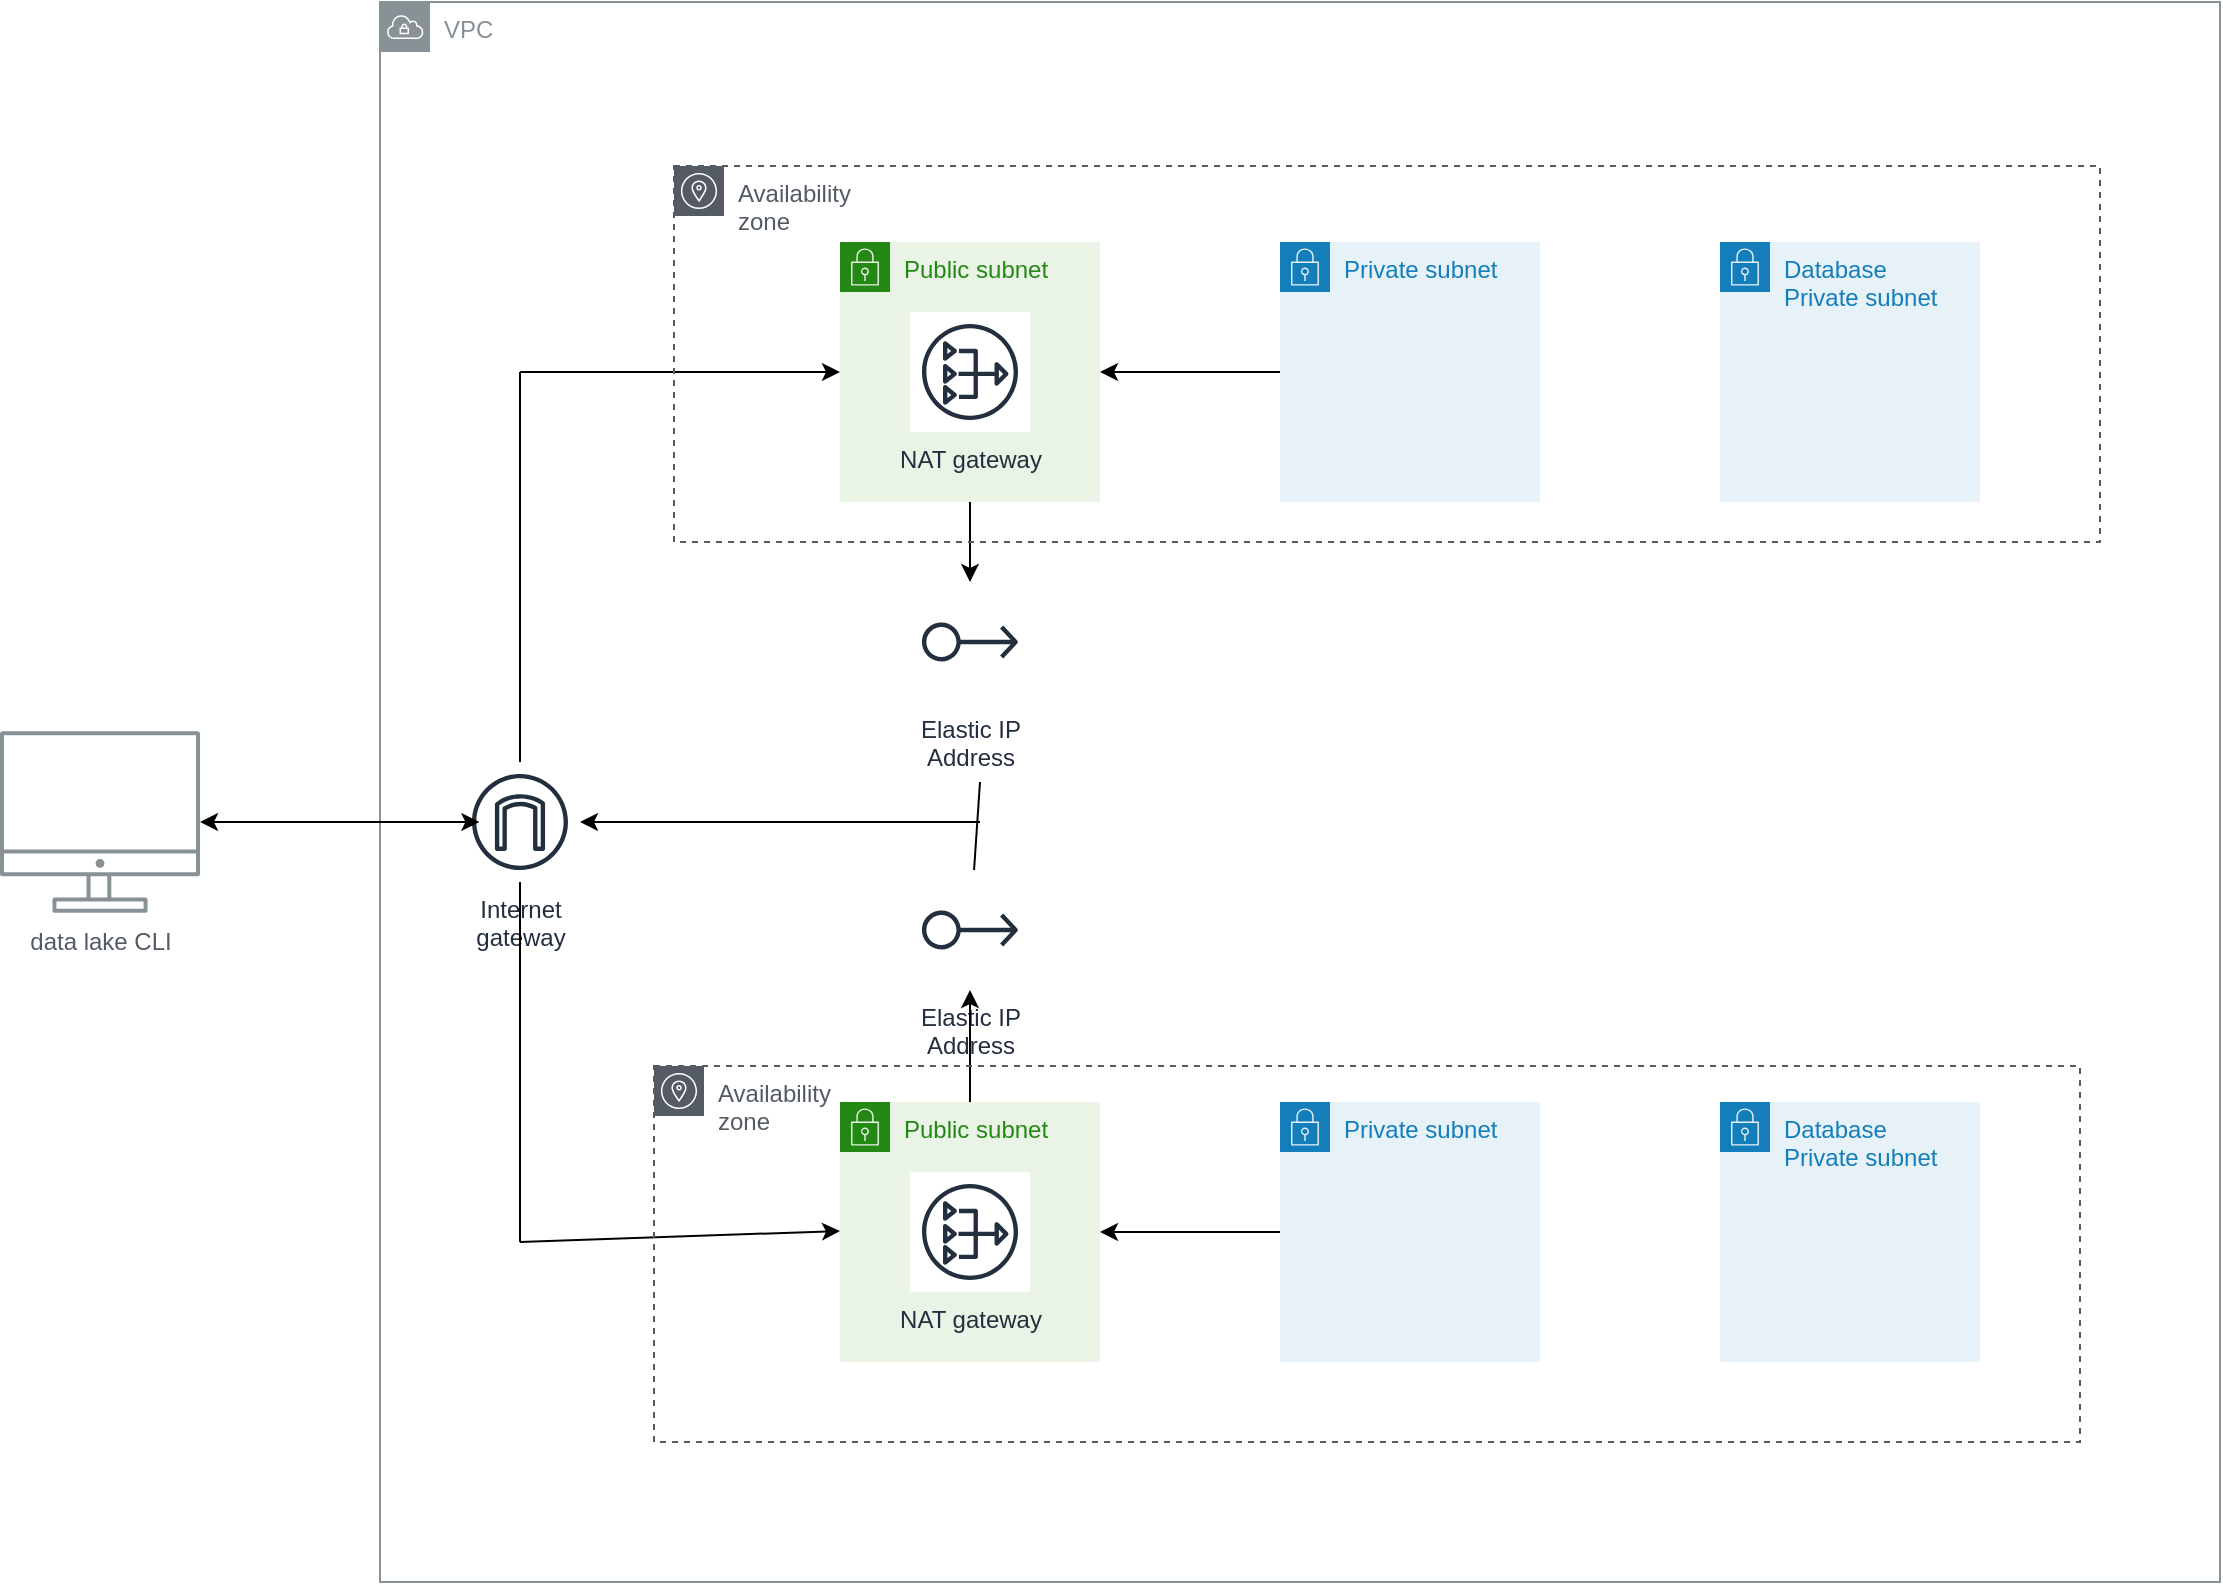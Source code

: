 <mxfile version="16.1.4" type="device"><diagram id="Ht1M8jgEwFfnCIfOTk4-" name="Page-1"><mxGraphModel dx="2287" dy="1969" grid="1" gridSize="10" guides="1" tooltips="1" connect="1" arrows="1" fold="1" page="1" pageScale="1" pageWidth="1169" pageHeight="827" math="0" shadow="0"><root><mxCell id="0"/><mxCell id="1" parent="0"/><mxCell id="UEzPUAAOIrF-is8g5C7q-109" value="data lake CLI" style="outlineConnect=0;gradientColor=none;fontColor=#545B64;strokeColor=none;fillColor=#879196;dashed=0;verticalLabelPosition=bottom;verticalAlign=top;align=center;html=1;fontSize=12;fontStyle=0;aspect=fixed;shape=mxgraph.aws4.illustration_desktop;pointerEvents=1;labelBackgroundColor=#ffffff;" parent="1" vertex="1"><mxGeometry x="-100" y="284.5" width="100" height="91" as="geometry"/></mxCell><mxCell id="hHMZ7zR0GgD4yZqF5xef-7" value="Public subnet" style="points=[[0,0],[0.25,0],[0.5,0],[0.75,0],[1,0],[1,0.25],[1,0.5],[1,0.75],[1,1],[0.75,1],[0.5,1],[0.25,1],[0,1],[0,0.75],[0,0.5],[0,0.25]];outlineConnect=0;gradientColor=none;html=1;whiteSpace=wrap;fontSize=12;fontStyle=0;container=1;pointerEvents=0;collapsible=0;recursiveResize=0;shape=mxgraph.aws4.group;grIcon=mxgraph.aws4.group_security_group;grStroke=0;strokeColor=#248814;fillColor=#E9F3E6;verticalAlign=top;align=left;spacingLeft=30;fontColor=#248814;dashed=0;" vertex="1" parent="1"><mxGeometry x="320" y="40" width="130" height="130" as="geometry"/></mxCell><mxCell id="hHMZ7zR0GgD4yZqF5xef-12" value="NAT gateway" style="sketch=0;outlineConnect=0;fontColor=#232F3E;gradientColor=none;strokeColor=#232F3E;fillColor=#ffffff;dashed=0;verticalLabelPosition=bottom;verticalAlign=top;align=center;html=1;fontSize=12;fontStyle=0;aspect=fixed;shape=mxgraph.aws4.resourceIcon;resIcon=mxgraph.aws4.nat_gateway;" vertex="1" parent="hHMZ7zR0GgD4yZqF5xef-7"><mxGeometry x="35" y="35" width="60" height="60" as="geometry"/></mxCell><mxCell id="hHMZ7zR0GgD4yZqF5xef-8" value="Database &lt;br&gt;Private subnet" style="points=[[0,0],[0.25,0],[0.5,0],[0.75,0],[1,0],[1,0.25],[1,0.5],[1,0.75],[1,1],[0.75,1],[0.5,1],[0.25,1],[0,1],[0,0.75],[0,0.5],[0,0.25]];outlineConnect=0;gradientColor=none;html=1;whiteSpace=wrap;fontSize=12;fontStyle=0;container=1;pointerEvents=0;collapsible=0;recursiveResize=0;shape=mxgraph.aws4.group;grIcon=mxgraph.aws4.group_security_group;grStroke=0;strokeColor=#147EBA;fillColor=#E6F2F8;verticalAlign=top;align=left;spacingLeft=30;fontColor=#147EBA;dashed=0;" vertex="1" parent="1"><mxGeometry x="760" y="40" width="130" height="130" as="geometry"/></mxCell><mxCell id="hHMZ7zR0GgD4yZqF5xef-9" value="Private subnet" style="points=[[0,0],[0.25,0],[0.5,0],[0.75,0],[1,0],[1,0.25],[1,0.5],[1,0.75],[1,1],[0.75,1],[0.5,1],[0.25,1],[0,1],[0,0.75],[0,0.5],[0,0.25]];outlineConnect=0;gradientColor=none;html=1;whiteSpace=wrap;fontSize=12;fontStyle=0;container=1;pointerEvents=0;collapsible=0;recursiveResize=0;shape=mxgraph.aws4.group;grIcon=mxgraph.aws4.group_security_group;grStroke=0;strokeColor=#147EBA;fillColor=#E6F2F8;verticalAlign=top;align=left;spacingLeft=30;fontColor=#147EBA;dashed=0;" vertex="1" parent="1"><mxGeometry x="540" y="40" width="130" height="130" as="geometry"/></mxCell><mxCell id="hHMZ7zR0GgD4yZqF5xef-13" value="" style="endArrow=classic;html=1;rounded=0;" edge="1" parent="1" source="hHMZ7zR0GgD4yZqF5xef-9" target="hHMZ7zR0GgD4yZqF5xef-7"><mxGeometry width="50" height="50" relative="1" as="geometry"><mxPoint x="700" y="210" as="sourcePoint"/><mxPoint x="750" y="160" as="targetPoint"/></mxGeometry></mxCell><mxCell id="hHMZ7zR0GgD4yZqF5xef-15" value="Elastic IP&#10;Address" style="sketch=0;outlineConnect=0;fontColor=#232F3E;gradientColor=none;strokeColor=#232F3E;fillColor=#ffffff;dashed=0;verticalLabelPosition=bottom;verticalAlign=top;align=center;html=1;fontSize=12;fontStyle=0;aspect=fixed;shape=mxgraph.aws4.resourceIcon;resIcon=mxgraph.aws4.elastic_ip_address;" vertex="1" parent="1"><mxGeometry x="355" y="210" width="60" height="60" as="geometry"/></mxCell><mxCell id="hHMZ7zR0GgD4yZqF5xef-16" value="" style="endArrow=classic;html=1;rounded=0;exitX=0.5;exitY=1;exitDx=0;exitDy=0;" edge="1" parent="1" source="hHMZ7zR0GgD4yZqF5xef-7" target="hHMZ7zR0GgD4yZqF5xef-15"><mxGeometry width="50" height="50" relative="1" as="geometry"><mxPoint x="370" y="180" as="sourcePoint"/><mxPoint x="750" y="160" as="targetPoint"/></mxGeometry></mxCell><mxCell id="hHMZ7zR0GgD4yZqF5xef-25" value="Public subnet" style="points=[[0,0],[0.25,0],[0.5,0],[0.75,0],[1,0],[1,0.25],[1,0.5],[1,0.75],[1,1],[0.75,1],[0.5,1],[0.25,1],[0,1],[0,0.75],[0,0.5],[0,0.25]];outlineConnect=0;gradientColor=none;html=1;whiteSpace=wrap;fontSize=12;fontStyle=0;container=1;pointerEvents=0;collapsible=0;recursiveResize=0;shape=mxgraph.aws4.group;grIcon=mxgraph.aws4.group_security_group;grStroke=0;strokeColor=#248814;fillColor=#E9F3E6;verticalAlign=top;align=left;spacingLeft=30;fontColor=#248814;dashed=0;" vertex="1" parent="1"><mxGeometry x="320" y="470" width="130" height="130" as="geometry"/></mxCell><mxCell id="hHMZ7zR0GgD4yZqF5xef-26" value="NAT gateway" style="sketch=0;outlineConnect=0;fontColor=#232F3E;gradientColor=none;strokeColor=#232F3E;fillColor=#ffffff;dashed=0;verticalLabelPosition=bottom;verticalAlign=top;align=center;html=1;fontSize=12;fontStyle=0;aspect=fixed;shape=mxgraph.aws4.resourceIcon;resIcon=mxgraph.aws4.nat_gateway;" vertex="1" parent="hHMZ7zR0GgD4yZqF5xef-25"><mxGeometry x="35" y="35" width="60" height="60" as="geometry"/></mxCell><mxCell id="hHMZ7zR0GgD4yZqF5xef-27" value="Database &lt;br&gt;Private subnet" style="points=[[0,0],[0.25,0],[0.5,0],[0.75,0],[1,0],[1,0.25],[1,0.5],[1,0.75],[1,1],[0.75,1],[0.5,1],[0.25,1],[0,1],[0,0.75],[0,0.5],[0,0.25]];outlineConnect=0;gradientColor=none;html=1;whiteSpace=wrap;fontSize=12;fontStyle=0;container=1;pointerEvents=0;collapsible=0;recursiveResize=0;shape=mxgraph.aws4.group;grIcon=mxgraph.aws4.group_security_group;grStroke=0;strokeColor=#147EBA;fillColor=#E6F2F8;verticalAlign=top;align=left;spacingLeft=30;fontColor=#147EBA;dashed=0;" vertex="1" parent="1"><mxGeometry x="760" y="470" width="130" height="130" as="geometry"/></mxCell><mxCell id="hHMZ7zR0GgD4yZqF5xef-28" value="Private subnet" style="points=[[0,0],[0.25,0],[0.5,0],[0.75,0],[1,0],[1,0.25],[1,0.5],[1,0.75],[1,1],[0.75,1],[0.5,1],[0.25,1],[0,1],[0,0.75],[0,0.5],[0,0.25]];outlineConnect=0;gradientColor=none;html=1;whiteSpace=wrap;fontSize=12;fontStyle=0;container=1;pointerEvents=0;collapsible=0;recursiveResize=0;shape=mxgraph.aws4.group;grIcon=mxgraph.aws4.group_security_group;grStroke=0;strokeColor=#147EBA;fillColor=#E6F2F8;verticalAlign=top;align=left;spacingLeft=30;fontColor=#147EBA;dashed=0;" vertex="1" parent="1"><mxGeometry x="540" y="470" width="130" height="130" as="geometry"/></mxCell><mxCell id="hHMZ7zR0GgD4yZqF5xef-29" value="" style="endArrow=classic;html=1;rounded=0;" edge="1" parent="1" source="hHMZ7zR0GgD4yZqF5xef-28" target="hHMZ7zR0GgD4yZqF5xef-25"><mxGeometry width="50" height="50" relative="1" as="geometry"><mxPoint x="700" y="640" as="sourcePoint"/><mxPoint x="750" y="590" as="targetPoint"/></mxGeometry></mxCell><mxCell id="hHMZ7zR0GgD4yZqF5xef-30" value="Elastic IP&#10;Address" style="sketch=0;outlineConnect=0;fontColor=#232F3E;gradientColor=none;strokeColor=#232F3E;fillColor=#ffffff;dashed=0;verticalLabelPosition=bottom;verticalAlign=top;align=center;html=1;fontSize=12;fontStyle=0;aspect=fixed;shape=mxgraph.aws4.resourceIcon;resIcon=mxgraph.aws4.elastic_ip_address;" vertex="1" parent="1"><mxGeometry x="355" y="354" width="60" height="60" as="geometry"/></mxCell><mxCell id="hHMZ7zR0GgD4yZqF5xef-31" value="" style="endArrow=classic;html=1;rounded=0;" edge="1" parent="1" target="hHMZ7zR0GgD4yZqF5xef-30"><mxGeometry width="50" height="50" relative="1" as="geometry"><mxPoint x="385" y="470" as="sourcePoint"/><mxPoint x="750" y="590" as="targetPoint"/></mxGeometry></mxCell><mxCell id="hHMZ7zR0GgD4yZqF5xef-32" value="Internet&#10;gateway" style="sketch=0;outlineConnect=0;fontColor=#232F3E;gradientColor=none;strokeColor=#232F3E;fillColor=#ffffff;dashed=0;verticalLabelPosition=bottom;verticalAlign=top;align=center;html=1;fontSize=12;fontStyle=0;aspect=fixed;shape=mxgraph.aws4.resourceIcon;resIcon=mxgraph.aws4.internet_gateway;" vertex="1" parent="1"><mxGeometry x="130" y="300" width="60" height="60" as="geometry"/></mxCell><mxCell id="hHMZ7zR0GgD4yZqF5xef-34" value="" style="endArrow=classic;html=1;rounded=0;entryX=0;entryY=0.5;entryDx=0;entryDy=0;" edge="1" parent="1" target="hHMZ7zR0GgD4yZqF5xef-7"><mxGeometry width="50" height="50" relative="1" as="geometry"><mxPoint x="160" y="105" as="sourcePoint"/><mxPoint x="510" y="140" as="targetPoint"/></mxGeometry></mxCell><mxCell id="hHMZ7zR0GgD4yZqF5xef-35" value="" style="endArrow=classic;html=1;rounded=0;entryX=0;entryY=0.5;entryDx=0;entryDy=0;" edge="1" parent="1"><mxGeometry width="50" height="50" relative="1" as="geometry"><mxPoint x="160" y="540" as="sourcePoint"/><mxPoint x="320" y="534.5" as="targetPoint"/></mxGeometry></mxCell><mxCell id="hHMZ7zR0GgD4yZqF5xef-36" value="" style="endArrow=none;html=1;rounded=0;" edge="1" parent="1" source="hHMZ7zR0GgD4yZqF5xef-32"><mxGeometry width="50" height="50" relative="1" as="geometry"><mxPoint x="260" y="390" as="sourcePoint"/><mxPoint x="160" y="540" as="targetPoint"/></mxGeometry></mxCell><mxCell id="hHMZ7zR0GgD4yZqF5xef-37" value="" style="endArrow=none;html=1;rounded=0;" edge="1" parent="1" target="hHMZ7zR0GgD4yZqF5xef-32"><mxGeometry width="50" height="50" relative="1" as="geometry"><mxPoint x="160" y="105" as="sourcePoint"/><mxPoint x="260" y="280" as="targetPoint"/></mxGeometry></mxCell><mxCell id="hHMZ7zR0GgD4yZqF5xef-38" value="" style="endArrow=none;html=1;rounded=0;" edge="1" parent="1" source="hHMZ7zR0GgD4yZqF5xef-30"><mxGeometry width="50" height="50" relative="1" as="geometry"><mxPoint x="540" y="190" as="sourcePoint"/><mxPoint x="390" y="310" as="targetPoint"/></mxGeometry></mxCell><mxCell id="hHMZ7zR0GgD4yZqF5xef-39" value="" style="endArrow=classic;html=1;rounded=0;" edge="1" parent="1" target="hHMZ7zR0GgD4yZqF5xef-32"><mxGeometry width="50" height="50" relative="1" as="geometry"><mxPoint x="390" y="330" as="sourcePoint"/><mxPoint x="590" y="140" as="targetPoint"/></mxGeometry></mxCell><mxCell id="hHMZ7zR0GgD4yZqF5xef-40" value="Availability &lt;br&gt;zone" style="sketch=0;outlineConnect=0;gradientColor=none;html=1;whiteSpace=wrap;fontSize=12;fontStyle=0;shape=mxgraph.aws4.group;grIcon=mxgraph.aws4.group_availability_zone;strokeColor=#545B64;fillColor=none;verticalAlign=top;align=left;spacingLeft=30;fontColor=#545B64;dashed=1;" vertex="1" parent="1"><mxGeometry x="227" y="452" width="713" height="188" as="geometry"/></mxCell><mxCell id="hHMZ7zR0GgD4yZqF5xef-41" value="Availability &lt;br&gt;zone" style="sketch=0;outlineConnect=0;gradientColor=none;html=1;whiteSpace=wrap;fontSize=12;fontStyle=0;shape=mxgraph.aws4.group;grIcon=mxgraph.aws4.group_availability_zone;strokeColor=#545B64;fillColor=none;verticalAlign=top;align=left;spacingLeft=30;fontColor=#545B64;dashed=1;" vertex="1" parent="1"><mxGeometry x="237" y="2" width="713" height="188" as="geometry"/></mxCell><mxCell id="hHMZ7zR0GgD4yZqF5xef-42" value="VPC" style="sketch=0;outlineConnect=0;gradientColor=none;html=1;whiteSpace=wrap;fontSize=12;fontStyle=0;shape=mxgraph.aws4.group;grIcon=mxgraph.aws4.group_vpc;strokeColor=#879196;fillColor=none;verticalAlign=top;align=left;spacingLeft=30;fontColor=#879196;dashed=0;" vertex="1" parent="1"><mxGeometry x="90" y="-80" width="920" height="790" as="geometry"/></mxCell><mxCell id="hHMZ7zR0GgD4yZqF5xef-43" value="" style="endArrow=classic;startArrow=classic;html=1;rounded=0;entryX=0.054;entryY=0.519;entryDx=0;entryDy=0;entryPerimeter=0;" edge="1" parent="1" source="UEzPUAAOIrF-is8g5C7q-109" target="hHMZ7zR0GgD4yZqF5xef-42"><mxGeometry width="50" height="50" relative="1" as="geometry"><mxPoint y="350" as="sourcePoint"/><mxPoint x="50" y="300" as="targetPoint"/></mxGeometry></mxCell></root></mxGraphModel></diagram></mxfile>